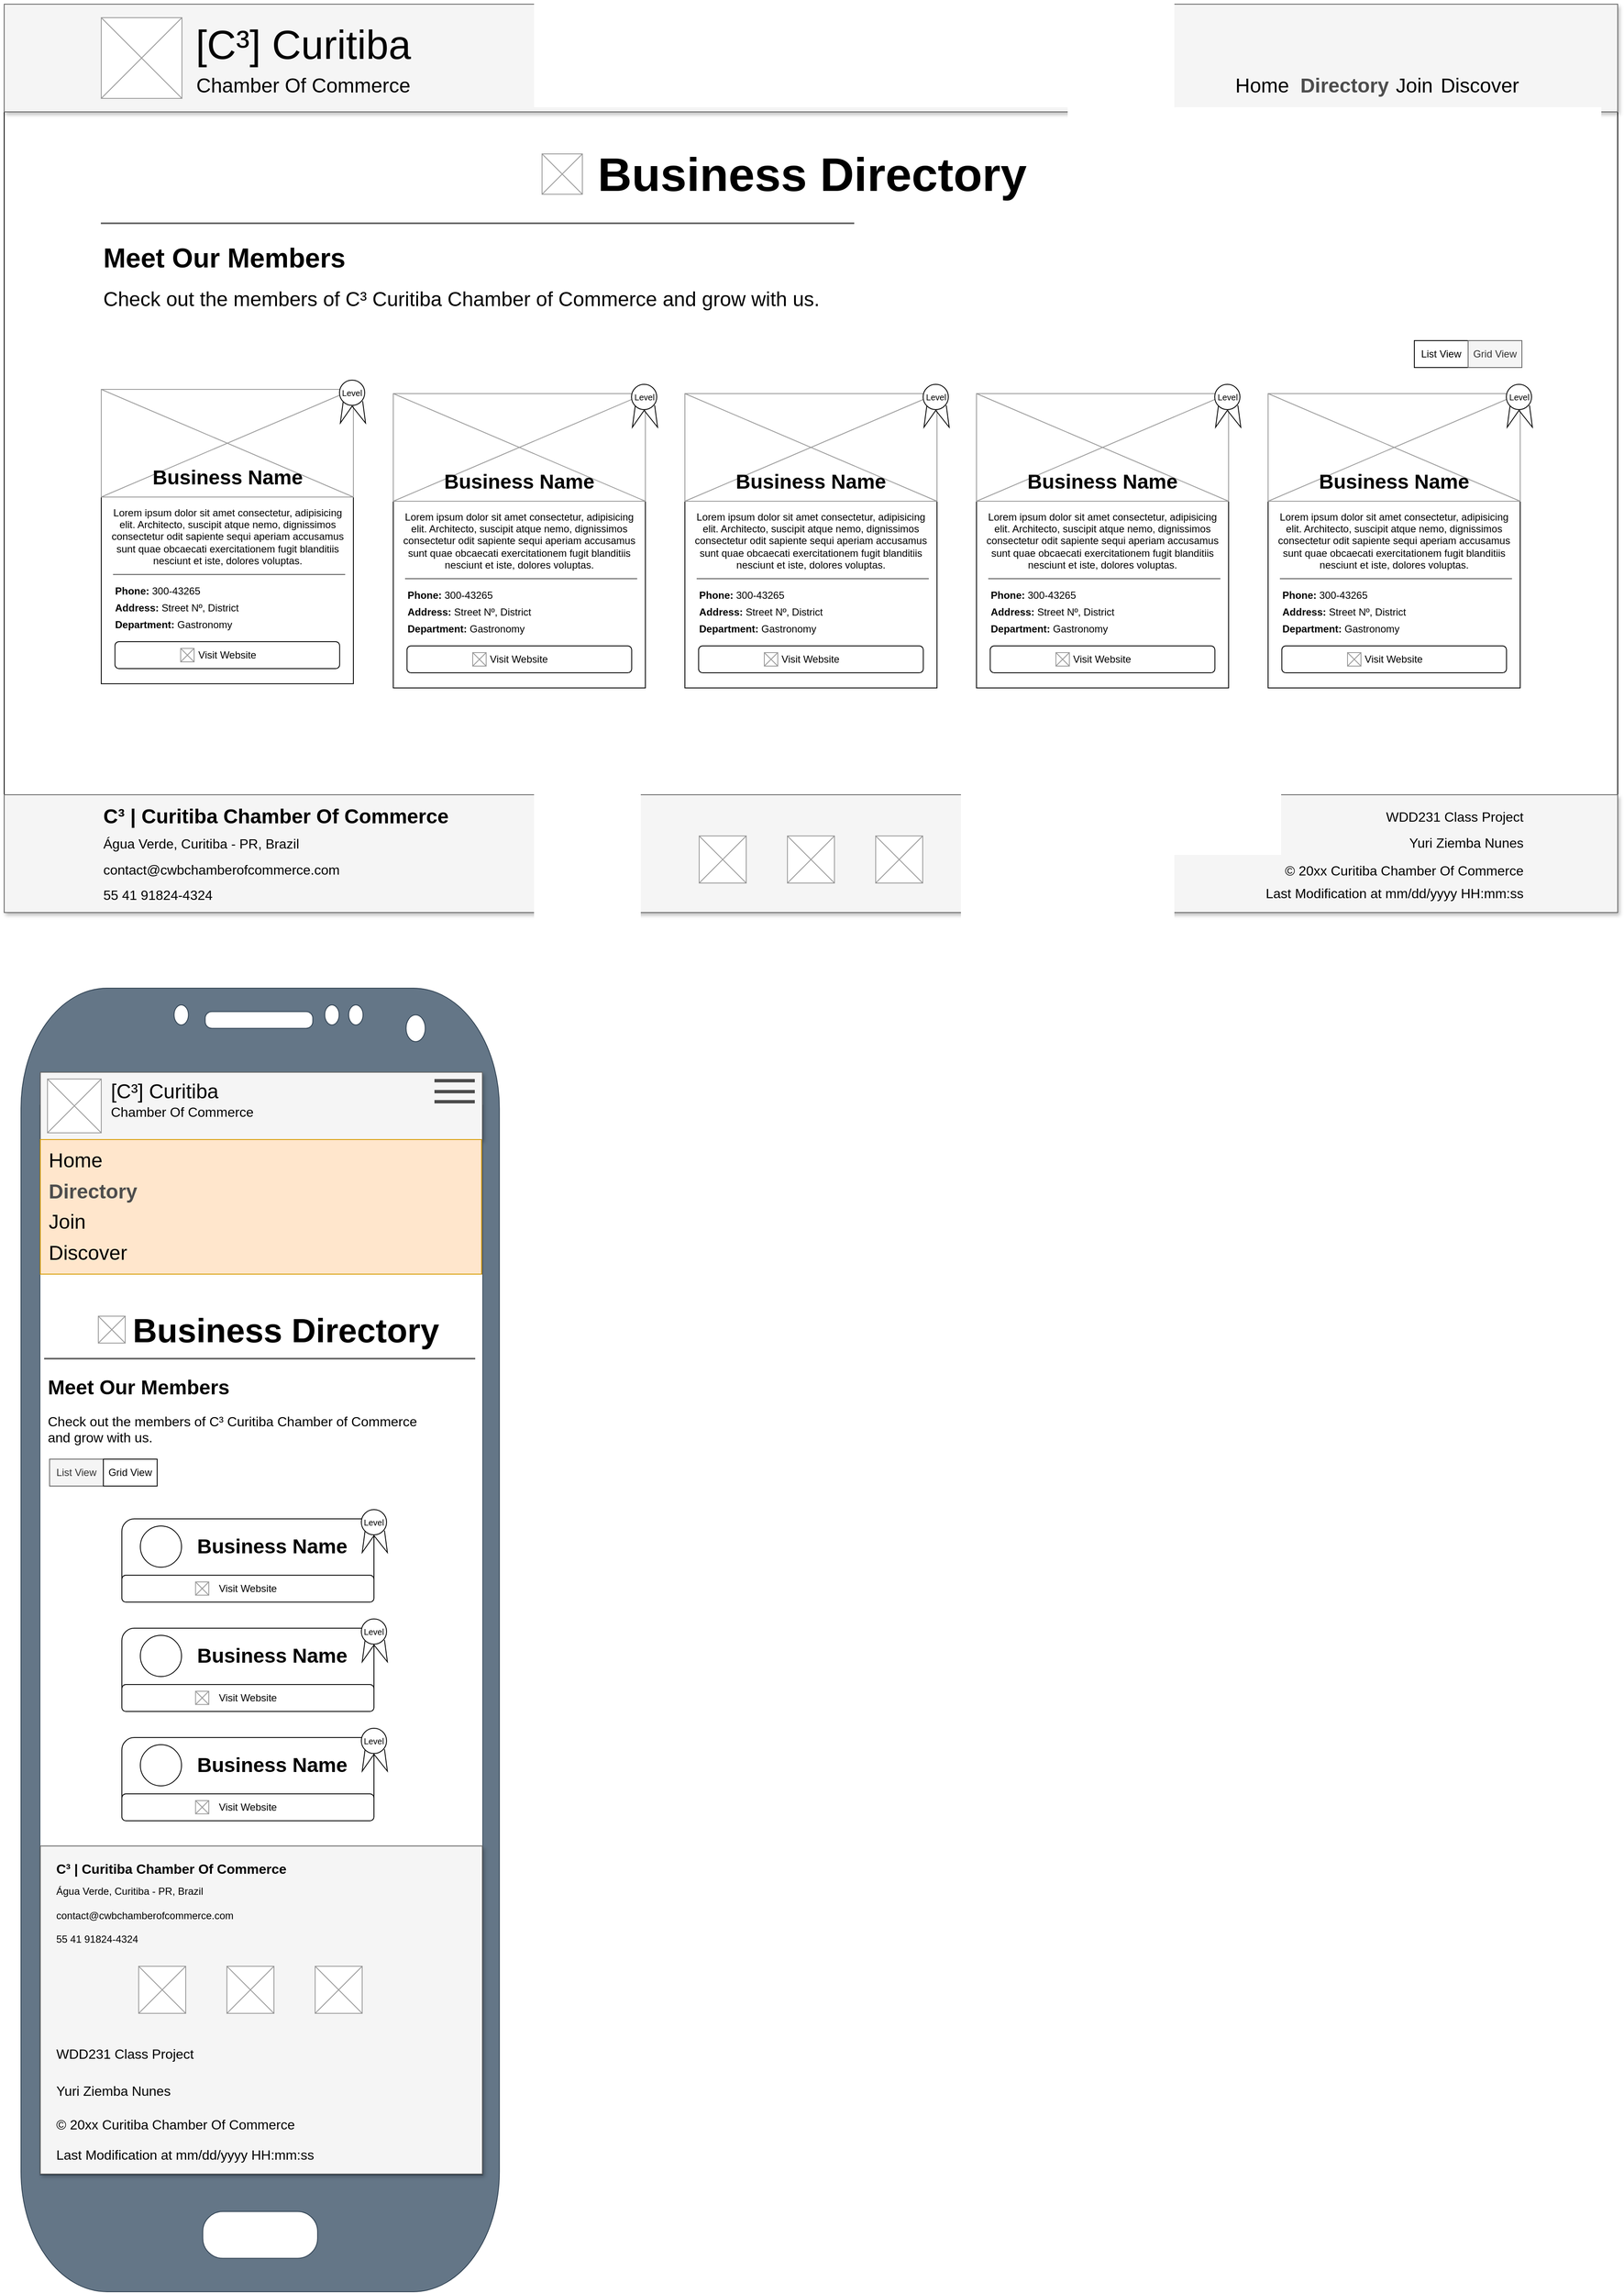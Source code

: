 <mxfile version="26.1.3">
  <diagram name="Página-1" id="FGdMUC5uEWH-ipTQfWdJ">
    <mxGraphModel dx="1434" dy="738" grid="1" gridSize="10" guides="1" tooltips="1" connect="1" arrows="1" fold="1" page="1" pageScale="1" pageWidth="827" pageHeight="1169" math="0" shadow="0">
      <root>
        <mxCell id="0" />
        <mxCell id="1" parent="0" />
        <mxCell id="I3O4Nhu3E_oi3L7Ds6Jt-1" value="" style="verticalLabelPosition=bottom;verticalAlign=top;html=1;shape=mxgraph.basic.rect;fillColor2=none;strokeWidth=1;size=20;indent=5;movable=1;resizable=1;rotatable=1;deletable=1;editable=1;locked=0;connectable=1;shadow=0;aspect=fixed;" vertex="1" parent="1">
          <mxGeometry x="10" y="20" width="1920" height="1080" as="geometry" />
        </mxCell>
        <mxCell id="I3O4Nhu3E_oi3L7Ds6Jt-3" value="" style="verticalLabelPosition=bottom;verticalAlign=top;html=1;shape=mxgraph.basic.rect;fillColor2=none;strokeWidth=1;size=20;indent=5;strokeColor=#666666;fillColor=#f5f5f5;fontColor=#333333;movable=1;resizable=1;rotatable=1;deletable=1;editable=1;locked=0;connectable=1;shadow=1;" vertex="1" parent="1">
          <mxGeometry x="10" y="20" width="1920" height="128" as="geometry" />
        </mxCell>
        <mxCell id="I3O4Nhu3E_oi3L7Ds6Jt-6" value="" style="verticalLabelPosition=bottom;verticalAlign=top;html=1;shadow=0;dashed=0;strokeWidth=1;shape=mxgraph.android.phone2;fillColor=#647687;strokeColor=#314354;fontColor=#ffffff;movable=1;resizable=1;rotatable=1;deletable=1;editable=1;locked=0;connectable=1;" vertex="1" parent="1">
          <mxGeometry x="30" y="1190" width="569.23" height="1550" as="geometry" />
        </mxCell>
        <mxCell id="I3O4Nhu3E_oi3L7Ds6Jt-7" value="" style="rounded=0;whiteSpace=wrap;html=1;fillColor=default;strokeColor=none;movable=1;resizable=1;rotatable=1;deletable=1;editable=1;locked=0;connectable=1;" vertex="1" parent="1">
          <mxGeometry x="53" y="1290" width="526" height="1310" as="geometry" />
        </mxCell>
        <mxCell id="I3O4Nhu3E_oi3L7Ds6Jt-8" value="" style="verticalLabelPosition=bottom;shadow=0;dashed=0;align=center;html=1;verticalAlign=top;strokeWidth=1;shape=mxgraph.mockup.graphics.simpleIcon;strokeColor=#999999;aspect=fixed;" vertex="1" parent="1">
          <mxGeometry x="125.5" y="36" width="96" height="96" as="geometry" />
        </mxCell>
        <mxCell id="I3O4Nhu3E_oi3L7Ds6Jt-17" value="" style="group" vertex="1" connectable="0" parent="1">
          <mxGeometry x="236" y="36" width="260" height="96" as="geometry" />
        </mxCell>
        <mxCell id="I3O4Nhu3E_oi3L7Ds6Jt-14" value="&lt;font style=&quot;font-size: 24px;&quot;&gt;Chamber Of Commerce&lt;/font&gt;" style="text;html=1;align=center;verticalAlign=middle;whiteSpace=wrap;rounded=0;" vertex="1" parent="I3O4Nhu3E_oi3L7Ds6Jt-17">
          <mxGeometry y="66" width="260" height="30" as="geometry" />
        </mxCell>
        <mxCell id="I3O4Nhu3E_oi3L7Ds6Jt-15" value="&lt;font style=&quot;font-size: 48px;&quot;&gt;[C³] Curitiba&lt;/font&gt;" style="text;html=1;align=center;verticalAlign=middle;whiteSpace=wrap;rounded=0;" vertex="1" parent="I3O4Nhu3E_oi3L7Ds6Jt-17">
          <mxGeometry width="260" height="64" as="geometry" />
        </mxCell>
        <mxCell id="I3O4Nhu3E_oi3L7Ds6Jt-26" value="" style="group" vertex="1" connectable="0" parent="1">
          <mxGeometry x="1472" y="102" width="344" height="30" as="geometry" />
        </mxCell>
        <mxCell id="I3O4Nhu3E_oi3L7Ds6Jt-18" value="&lt;font style=&quot;font-size: 24px;&quot;&gt;Home&lt;/font&gt;" style="text;html=1;align=center;verticalAlign=middle;whiteSpace=wrap;rounded=0;spacing=2;" vertex="1" parent="I3O4Nhu3E_oi3L7Ds6Jt-26">
          <mxGeometry width="70" height="30" as="geometry" />
        </mxCell>
        <mxCell id="I3O4Nhu3E_oi3L7Ds6Jt-19" value="&lt;font style=&quot;font-size: 24px;&quot;&gt;Directory&lt;/font&gt;" style="text;html=1;align=center;verticalAlign=middle;whiteSpace=wrap;rounded=0;fontStyle=1;fontColor=#4D4D4D;spacing=2;" vertex="1" parent="I3O4Nhu3E_oi3L7Ds6Jt-26">
          <mxGeometry x="78" width="110" height="30" as="geometry" />
        </mxCell>
        <mxCell id="I3O4Nhu3E_oi3L7Ds6Jt-20" value="&lt;font style=&quot;font-size: 24px;&quot;&gt;Join&lt;/font&gt;" style="text;html=1;align=center;verticalAlign=middle;whiteSpace=wrap;rounded=0;spacing=2;" vertex="1" parent="I3O4Nhu3E_oi3L7Ds6Jt-26">
          <mxGeometry x="196" width="40" height="30" as="geometry" />
        </mxCell>
        <mxCell id="I3O4Nhu3E_oi3L7Ds6Jt-21" value="&lt;font style=&quot;font-size: 24px;&quot;&gt;Discover&lt;/font&gt;" style="text;html=1;align=center;verticalAlign=middle;whiteSpace=wrap;rounded=0;spacing=2;" vertex="1" parent="I3O4Nhu3E_oi3L7Ds6Jt-26">
          <mxGeometry x="244" width="100" height="30" as="geometry" />
        </mxCell>
        <mxCell id="I3O4Nhu3E_oi3L7Ds6Jt-32" value="" style="rounded=0;whiteSpace=wrap;html=1;fillColor=#f5f5f5;strokeColor=#666666;fontColor=#333333;" vertex="1" parent="1">
          <mxGeometry x="125.5" y="280" width="1694.5" height="1" as="geometry" />
        </mxCell>
        <mxCell id="I3O4Nhu3E_oi3L7Ds6Jt-35" value="" style="group" vertex="1" connectable="0" parent="1">
          <mxGeometry x="650" y="196" width="579" height="52" as="geometry" />
        </mxCell>
        <mxCell id="I3O4Nhu3E_oi3L7Ds6Jt-29" value="&lt;font style=&quot;font-size: 56px;&quot;&gt;Business Directory&lt;/font&gt;" style="text;html=1;align=center;verticalAlign=middle;whiteSpace=wrap;rounded=0;fontStyle=1" vertex="1" parent="I3O4Nhu3E_oi3L7Ds6Jt-35">
          <mxGeometry x="64" width="515" height="52" as="geometry" />
        </mxCell>
        <mxCell id="I3O4Nhu3E_oi3L7Ds6Jt-33" value="" style="verticalLabelPosition=bottom;shadow=0;dashed=0;align=center;html=1;verticalAlign=top;strokeWidth=1;shape=mxgraph.mockup.graphics.simpleIcon;strokeColor=#999999;aspect=fixed;" vertex="1" parent="I3O4Nhu3E_oi3L7Ds6Jt-35">
          <mxGeometry y="2" width="48" height="48" as="geometry" />
        </mxCell>
        <mxCell id="I3O4Nhu3E_oi3L7Ds6Jt-37" value="&lt;h1 style=&quot;margin-top: 0px;&quot;&gt;&lt;font style=&quot;font-size: 32px;&quot;&gt;Meet Our Members&lt;/font&gt;&lt;/h1&gt;&lt;div&gt;&lt;font style=&quot;font-size: 24px;&quot;&gt;Check out the members of C³ Curitiba Chamber of Commerce and grow with us.&lt;/font&gt;&lt;/div&gt;" style="text;html=1;whiteSpace=wrap;overflow=hidden;rounded=0;" vertex="1" parent="1">
          <mxGeometry x="125.5" y="296" width="1694.5" height="94" as="geometry" />
        </mxCell>
        <mxCell id="I3O4Nhu3E_oi3L7Ds6Jt-39" value="" style="verticalLabelPosition=bottom;verticalAlign=top;html=1;shape=mxgraph.basic.rect;fillColor2=none;strokeWidth=1;size=20;indent=5;strokeColor=#666666;fillColor=#f5f5f5;fontColor=#333333;movable=1;resizable=1;rotatable=1;deletable=1;editable=1;locked=0;connectable=1;shadow=1;" vertex="1" parent="1">
          <mxGeometry x="10" y="960" width="1920" height="140" as="geometry" />
        </mxCell>
        <mxCell id="I3O4Nhu3E_oi3L7Ds6Jt-62" value="" style="group" vertex="1" connectable="0" parent="1">
          <mxGeometry x="125.5" y="467" width="405" height="361" as="geometry" />
        </mxCell>
        <mxCell id="I3O4Nhu3E_oi3L7Ds6Jt-42" value="" style="rounded=0;whiteSpace=wrap;html=1;" vertex="1" parent="I3O4Nhu3E_oi3L7Ds6Jt-62">
          <mxGeometry y="11" width="300" height="350" as="geometry" />
        </mxCell>
        <mxCell id="I3O4Nhu3E_oi3L7Ds6Jt-58" value="" style="group" vertex="1" connectable="0" parent="I3O4Nhu3E_oi3L7Ds6Jt-62">
          <mxGeometry x="16.32" y="311" width="267.37" height="32" as="geometry" />
        </mxCell>
        <mxCell id="I3O4Nhu3E_oi3L7Ds6Jt-52" value="Visit Website" style="rounded=1;whiteSpace=wrap;html=1;" vertex="1" parent="I3O4Nhu3E_oi3L7Ds6Jt-58">
          <mxGeometry width="267.37" height="32" as="geometry" />
        </mxCell>
        <mxCell id="I3O4Nhu3E_oi3L7Ds6Jt-57" value="" style="verticalLabelPosition=bottom;shadow=0;dashed=0;align=center;html=1;verticalAlign=top;strokeWidth=1;shape=mxgraph.mockup.graphics.simpleIcon;strokeColor=#999999;aspect=fixed;" vertex="1" parent="I3O4Nhu3E_oi3L7Ds6Jt-58">
          <mxGeometry x="78.18" y="8" width="16" height="16" as="geometry" />
        </mxCell>
        <mxCell id="I3O4Nhu3E_oi3L7Ds6Jt-59" value="" style="group" vertex="1" connectable="0" parent="I3O4Nhu3E_oi3L7Ds6Jt-62">
          <mxGeometry x="14.5" y="241" width="150" height="60" as="geometry" />
        </mxCell>
        <mxCell id="I3O4Nhu3E_oi3L7Ds6Jt-50" value="&lt;font&gt;&lt;b&gt;Phone: &lt;/b&gt;300-43265&lt;/font&gt;" style="text;html=1;align=left;verticalAlign=middle;whiteSpace=wrap;rounded=0;" vertex="1" parent="I3O4Nhu3E_oi3L7Ds6Jt-59">
          <mxGeometry width="110" height="20" as="geometry" />
        </mxCell>
        <mxCell id="I3O4Nhu3E_oi3L7Ds6Jt-51" value="&lt;b&gt;Address: &lt;/b&gt;Street Nº, District" style="text;html=1;align=left;verticalAlign=middle;whiteSpace=wrap;rounded=0;" vertex="1" parent="I3O4Nhu3E_oi3L7Ds6Jt-59">
          <mxGeometry y="20" width="150" height="20" as="geometry" />
        </mxCell>
        <mxCell id="I3O4Nhu3E_oi3L7Ds6Jt-53" value="&lt;b&gt;Department: &lt;/b&gt;Gastronomy" style="text;html=1;align=left;verticalAlign=middle;whiteSpace=wrap;rounded=0;" vertex="1" parent="I3O4Nhu3E_oi3L7Ds6Jt-59">
          <mxGeometry y="40" width="150" height="20" as="geometry" />
        </mxCell>
        <mxCell id="I3O4Nhu3E_oi3L7Ds6Jt-60" value="" style="group" vertex="1" connectable="0" parent="I3O4Nhu3E_oi3L7Ds6Jt-62">
          <mxGeometry x="10.25" y="151" width="279.5" height="80.18" as="geometry" />
        </mxCell>
        <mxCell id="I3O4Nhu3E_oi3L7Ds6Jt-45" value="&lt;div&gt;Lorem ipsum dolor sit amet consectetur, adipisicing elit. Architecto, suscipit atque nemo, dignissimos consectetur odit sapiente sequi aperiam accusamus sunt quae obcaecati exercitationem fugit blanditiis nesciunt et iste, dolores voluptas.&lt;/div&gt;" style="text;html=1;align=center;verticalAlign=middle;whiteSpace=wrap;rounded=0;" vertex="1" parent="I3O4Nhu3E_oi3L7Ds6Jt-60">
          <mxGeometry width="279.5" height="70" as="geometry" />
        </mxCell>
        <mxCell id="I3O4Nhu3E_oi3L7Ds6Jt-49" value="" style="rounded=0;whiteSpace=wrap;html=1;fillColor=#f5f5f5;strokeColor=#666666;fontColor=#333333;" vertex="1" parent="I3O4Nhu3E_oi3L7Ds6Jt-60">
          <mxGeometry x="4.25" y="80" width="275.25" height="0.18" as="geometry" />
        </mxCell>
        <mxCell id="I3O4Nhu3E_oi3L7Ds6Jt-61" value="" style="group" vertex="1" connectable="0" parent="I3O4Nhu3E_oi3L7Ds6Jt-62">
          <mxGeometry width="405" height="177" as="geometry" />
        </mxCell>
        <mxCell id="I3O4Nhu3E_oi3L7Ds6Jt-43" value="" style="verticalLabelPosition=bottom;shadow=0;dashed=0;align=center;html=1;verticalAlign=top;strokeWidth=1;shape=mxgraph.mockup.graphics.simpleIcon;strokeColor=#999999;" vertex="1" parent="I3O4Nhu3E_oi3L7Ds6Jt-61">
          <mxGeometry y="11" width="300" height="128" as="geometry" />
        </mxCell>
        <mxCell id="I3O4Nhu3E_oi3L7Ds6Jt-44" value="&lt;b&gt;&lt;font style=&quot;font-size: 24px;&quot;&gt;Business Name&lt;/font&gt;&lt;/b&gt;" style="text;html=1;align=center;verticalAlign=middle;whiteSpace=wrap;rounded=0;" vertex="1" parent="I3O4Nhu3E_oi3L7Ds6Jt-61">
          <mxGeometry x="40" y="101" width="220" height="30" as="geometry" />
        </mxCell>
        <mxCell id="I3O4Nhu3E_oi3L7Ds6Jt-46" value="&lt;font style=&quot;font-size: 10px;&quot;&gt;Level&lt;/font&gt;" style="ellipse;whiteSpace=wrap;html=1;aspect=fixed;" vertex="1" parent="I3O4Nhu3E_oi3L7Ds6Jt-61">
          <mxGeometry x="283.5" width="30" height="30" as="geometry" />
        </mxCell>
        <mxCell id="I3O4Nhu3E_oi3L7Ds6Jt-47" value="" style="endArrow=none;html=1;rounded=0;entryX=0;entryY=1;entryDx=0;entryDy=0;exitX=0.917;exitY=0.832;exitDx=0;exitDy=0;exitPerimeter=0;" edge="1" parent="I3O4Nhu3E_oi3L7Ds6Jt-61" source="I3O4Nhu3E_oi3L7Ds6Jt-46" target="I3O4Nhu3E_oi3L7Ds6Jt-46">
          <mxGeometry width="50" height="50" relative="1" as="geometry">
            <mxPoint x="344.5" y="161" as="sourcePoint" />
            <mxPoint x="404.5" y="131" as="targetPoint" />
            <Array as="points">
              <mxPoint x="314.5" y="51" />
              <mxPoint x="298.5" y="31" />
              <mxPoint x="284.5" y="51" />
            </Array>
          </mxGeometry>
        </mxCell>
        <mxCell id="I3O4Nhu3E_oi3L7Ds6Jt-63" value="" style="group" vertex="1" connectable="0" parent="1">
          <mxGeometry x="473" y="472" width="313.5" height="361" as="geometry" />
        </mxCell>
        <mxCell id="I3O4Nhu3E_oi3L7Ds6Jt-64" value="" style="rounded=0;whiteSpace=wrap;html=1;" vertex="1" parent="I3O4Nhu3E_oi3L7Ds6Jt-63">
          <mxGeometry y="11" width="300" height="350" as="geometry" />
        </mxCell>
        <mxCell id="I3O4Nhu3E_oi3L7Ds6Jt-65" value="" style="group" vertex="1" connectable="0" parent="I3O4Nhu3E_oi3L7Ds6Jt-63">
          <mxGeometry x="16.32" y="311" width="267.37" height="32" as="geometry" />
        </mxCell>
        <mxCell id="I3O4Nhu3E_oi3L7Ds6Jt-66" value="Visit Website" style="rounded=1;whiteSpace=wrap;html=1;" vertex="1" parent="I3O4Nhu3E_oi3L7Ds6Jt-65">
          <mxGeometry width="267.37" height="32" as="geometry" />
        </mxCell>
        <mxCell id="I3O4Nhu3E_oi3L7Ds6Jt-67" value="" style="verticalLabelPosition=bottom;shadow=0;dashed=0;align=center;html=1;verticalAlign=top;strokeWidth=1;shape=mxgraph.mockup.graphics.simpleIcon;strokeColor=#999999;aspect=fixed;" vertex="1" parent="I3O4Nhu3E_oi3L7Ds6Jt-65">
          <mxGeometry x="78.18" y="8" width="16" height="16" as="geometry" />
        </mxCell>
        <mxCell id="I3O4Nhu3E_oi3L7Ds6Jt-68" value="" style="group" vertex="1" connectable="0" parent="I3O4Nhu3E_oi3L7Ds6Jt-63">
          <mxGeometry x="14.5" y="241" width="150" height="60" as="geometry" />
        </mxCell>
        <mxCell id="I3O4Nhu3E_oi3L7Ds6Jt-69" value="&lt;font&gt;&lt;b&gt;Phone: &lt;/b&gt;300-43265&lt;/font&gt;" style="text;html=1;align=left;verticalAlign=middle;whiteSpace=wrap;rounded=0;" vertex="1" parent="I3O4Nhu3E_oi3L7Ds6Jt-68">
          <mxGeometry width="110" height="20" as="geometry" />
        </mxCell>
        <mxCell id="I3O4Nhu3E_oi3L7Ds6Jt-70" value="&lt;b&gt;Address: &lt;/b&gt;Street Nº, District" style="text;html=1;align=left;verticalAlign=middle;whiteSpace=wrap;rounded=0;" vertex="1" parent="I3O4Nhu3E_oi3L7Ds6Jt-68">
          <mxGeometry y="20" width="150" height="20" as="geometry" />
        </mxCell>
        <mxCell id="I3O4Nhu3E_oi3L7Ds6Jt-71" value="&lt;b&gt;Department: &lt;/b&gt;Gastronomy" style="text;html=1;align=left;verticalAlign=middle;whiteSpace=wrap;rounded=0;" vertex="1" parent="I3O4Nhu3E_oi3L7Ds6Jt-68">
          <mxGeometry y="40" width="150" height="20" as="geometry" />
        </mxCell>
        <mxCell id="I3O4Nhu3E_oi3L7Ds6Jt-72" value="" style="group" vertex="1" connectable="0" parent="I3O4Nhu3E_oi3L7Ds6Jt-63">
          <mxGeometry x="10.25" y="151" width="279.5" height="80.18" as="geometry" />
        </mxCell>
        <mxCell id="I3O4Nhu3E_oi3L7Ds6Jt-73" value="&lt;div&gt;Lorem ipsum dolor sit amet consectetur, adipisicing elit. Architecto, suscipit atque nemo, dignissimos consectetur odit sapiente sequi aperiam accusamus sunt quae obcaecati exercitationem fugit blanditiis nesciunt et iste, dolores voluptas.&lt;/div&gt;" style="text;html=1;align=center;verticalAlign=middle;whiteSpace=wrap;rounded=0;" vertex="1" parent="I3O4Nhu3E_oi3L7Ds6Jt-72">
          <mxGeometry width="279.5" height="70" as="geometry" />
        </mxCell>
        <mxCell id="I3O4Nhu3E_oi3L7Ds6Jt-74" value="" style="rounded=0;whiteSpace=wrap;html=1;fillColor=#f5f5f5;strokeColor=#666666;fontColor=#333333;" vertex="1" parent="I3O4Nhu3E_oi3L7Ds6Jt-72">
          <mxGeometry x="4.25" y="80" width="275.25" height="0.18" as="geometry" />
        </mxCell>
        <mxCell id="I3O4Nhu3E_oi3L7Ds6Jt-75" value="" style="group" vertex="1" connectable="0" parent="I3O4Nhu3E_oi3L7Ds6Jt-63">
          <mxGeometry width="313.5" height="139" as="geometry" />
        </mxCell>
        <mxCell id="I3O4Nhu3E_oi3L7Ds6Jt-76" value="" style="verticalLabelPosition=bottom;shadow=0;dashed=0;align=center;html=1;verticalAlign=top;strokeWidth=1;shape=mxgraph.mockup.graphics.simpleIcon;strokeColor=#999999;" vertex="1" parent="I3O4Nhu3E_oi3L7Ds6Jt-75">
          <mxGeometry y="11" width="300" height="128" as="geometry" />
        </mxCell>
        <mxCell id="I3O4Nhu3E_oi3L7Ds6Jt-77" value="&lt;b&gt;&lt;font style=&quot;font-size: 24px;&quot;&gt;Business Name&lt;/font&gt;&lt;/b&gt;" style="text;html=1;align=center;verticalAlign=middle;whiteSpace=wrap;rounded=0;" vertex="1" parent="I3O4Nhu3E_oi3L7Ds6Jt-75">
          <mxGeometry x="40" y="101" width="220" height="30" as="geometry" />
        </mxCell>
        <mxCell id="I3O4Nhu3E_oi3L7Ds6Jt-78" value="&lt;font style=&quot;font-size: 10px;&quot;&gt;Level&lt;/font&gt;" style="ellipse;whiteSpace=wrap;html=1;aspect=fixed;" vertex="1" parent="I3O4Nhu3E_oi3L7Ds6Jt-75">
          <mxGeometry x="283.5" width="30" height="30" as="geometry" />
        </mxCell>
        <mxCell id="I3O4Nhu3E_oi3L7Ds6Jt-79" value="" style="endArrow=none;html=1;rounded=0;entryX=0;entryY=1;entryDx=0;entryDy=0;exitX=0.917;exitY=0.832;exitDx=0;exitDy=0;exitPerimeter=0;" edge="1" parent="I3O4Nhu3E_oi3L7Ds6Jt-75" source="I3O4Nhu3E_oi3L7Ds6Jt-78" target="I3O4Nhu3E_oi3L7Ds6Jt-78">
          <mxGeometry width="50" height="50" relative="1" as="geometry">
            <mxPoint x="344.5" y="161" as="sourcePoint" />
            <mxPoint x="404.5" y="131" as="targetPoint" />
            <Array as="points">
              <mxPoint x="314.5" y="51" />
              <mxPoint x="298.5" y="31" />
              <mxPoint x="284.5" y="51" />
            </Array>
          </mxGeometry>
        </mxCell>
        <mxCell id="I3O4Nhu3E_oi3L7Ds6Jt-80" value="" style="group" vertex="1" connectable="0" parent="1">
          <mxGeometry x="820" y="472" width="313.5" height="361" as="geometry" />
        </mxCell>
        <mxCell id="I3O4Nhu3E_oi3L7Ds6Jt-81" value="" style="rounded=0;whiteSpace=wrap;html=1;" vertex="1" parent="I3O4Nhu3E_oi3L7Ds6Jt-80">
          <mxGeometry y="11" width="300" height="350" as="geometry" />
        </mxCell>
        <mxCell id="I3O4Nhu3E_oi3L7Ds6Jt-82" value="" style="group" vertex="1" connectable="0" parent="I3O4Nhu3E_oi3L7Ds6Jt-80">
          <mxGeometry x="16.32" y="311" width="267.37" height="32" as="geometry" />
        </mxCell>
        <mxCell id="I3O4Nhu3E_oi3L7Ds6Jt-83" value="Visit Website" style="rounded=1;whiteSpace=wrap;html=1;" vertex="1" parent="I3O4Nhu3E_oi3L7Ds6Jt-82">
          <mxGeometry width="267.37" height="32" as="geometry" />
        </mxCell>
        <mxCell id="I3O4Nhu3E_oi3L7Ds6Jt-84" value="" style="verticalLabelPosition=bottom;shadow=0;dashed=0;align=center;html=1;verticalAlign=top;strokeWidth=1;shape=mxgraph.mockup.graphics.simpleIcon;strokeColor=#999999;aspect=fixed;" vertex="1" parent="I3O4Nhu3E_oi3L7Ds6Jt-82">
          <mxGeometry x="78.18" y="8" width="16" height="16" as="geometry" />
        </mxCell>
        <mxCell id="I3O4Nhu3E_oi3L7Ds6Jt-85" value="" style="group" vertex="1" connectable="0" parent="I3O4Nhu3E_oi3L7Ds6Jt-80">
          <mxGeometry x="14.5" y="241" width="150" height="60" as="geometry" />
        </mxCell>
        <mxCell id="I3O4Nhu3E_oi3L7Ds6Jt-86" value="&lt;font&gt;&lt;b&gt;Phone: &lt;/b&gt;300-43265&lt;/font&gt;" style="text;html=1;align=left;verticalAlign=middle;whiteSpace=wrap;rounded=0;" vertex="1" parent="I3O4Nhu3E_oi3L7Ds6Jt-85">
          <mxGeometry width="110" height="20" as="geometry" />
        </mxCell>
        <mxCell id="I3O4Nhu3E_oi3L7Ds6Jt-87" value="&lt;b&gt;Address: &lt;/b&gt;Street Nº, District" style="text;html=1;align=left;verticalAlign=middle;whiteSpace=wrap;rounded=0;" vertex="1" parent="I3O4Nhu3E_oi3L7Ds6Jt-85">
          <mxGeometry y="20" width="150" height="20" as="geometry" />
        </mxCell>
        <mxCell id="I3O4Nhu3E_oi3L7Ds6Jt-88" value="&lt;b&gt;Department: &lt;/b&gt;Gastronomy" style="text;html=1;align=left;verticalAlign=middle;whiteSpace=wrap;rounded=0;" vertex="1" parent="I3O4Nhu3E_oi3L7Ds6Jt-85">
          <mxGeometry y="40" width="150" height="20" as="geometry" />
        </mxCell>
        <mxCell id="I3O4Nhu3E_oi3L7Ds6Jt-89" value="" style="group" vertex="1" connectable="0" parent="I3O4Nhu3E_oi3L7Ds6Jt-80">
          <mxGeometry x="10.25" y="151" width="279.5" height="80.18" as="geometry" />
        </mxCell>
        <mxCell id="I3O4Nhu3E_oi3L7Ds6Jt-90" value="&lt;div&gt;Lorem ipsum dolor sit amet consectetur, adipisicing elit. Architecto, suscipit atque nemo, dignissimos consectetur odit sapiente sequi aperiam accusamus sunt quae obcaecati exercitationem fugit blanditiis nesciunt et iste, dolores voluptas.&lt;/div&gt;" style="text;html=1;align=center;verticalAlign=middle;whiteSpace=wrap;rounded=0;" vertex="1" parent="I3O4Nhu3E_oi3L7Ds6Jt-89">
          <mxGeometry width="279.5" height="70" as="geometry" />
        </mxCell>
        <mxCell id="I3O4Nhu3E_oi3L7Ds6Jt-91" value="" style="rounded=0;whiteSpace=wrap;html=1;fillColor=#f5f5f5;strokeColor=#666666;fontColor=#333333;" vertex="1" parent="I3O4Nhu3E_oi3L7Ds6Jt-89">
          <mxGeometry x="4.25" y="80" width="275.25" height="0.18" as="geometry" />
        </mxCell>
        <mxCell id="I3O4Nhu3E_oi3L7Ds6Jt-92" value="" style="group" vertex="1" connectable="0" parent="I3O4Nhu3E_oi3L7Ds6Jt-80">
          <mxGeometry width="313.5" height="139" as="geometry" />
        </mxCell>
        <mxCell id="I3O4Nhu3E_oi3L7Ds6Jt-93" value="" style="verticalLabelPosition=bottom;shadow=0;dashed=0;align=center;html=1;verticalAlign=top;strokeWidth=1;shape=mxgraph.mockup.graphics.simpleIcon;strokeColor=#999999;" vertex="1" parent="I3O4Nhu3E_oi3L7Ds6Jt-92">
          <mxGeometry y="11" width="300" height="128" as="geometry" />
        </mxCell>
        <mxCell id="I3O4Nhu3E_oi3L7Ds6Jt-94" value="&lt;b&gt;&lt;font style=&quot;font-size: 24px;&quot;&gt;Business Name&lt;/font&gt;&lt;/b&gt;" style="text;html=1;align=center;verticalAlign=middle;whiteSpace=wrap;rounded=0;" vertex="1" parent="I3O4Nhu3E_oi3L7Ds6Jt-92">
          <mxGeometry x="40" y="101" width="220" height="30" as="geometry" />
        </mxCell>
        <mxCell id="I3O4Nhu3E_oi3L7Ds6Jt-95" value="&lt;font style=&quot;font-size: 10px;&quot;&gt;Level&lt;/font&gt;" style="ellipse;whiteSpace=wrap;html=1;aspect=fixed;" vertex="1" parent="I3O4Nhu3E_oi3L7Ds6Jt-92">
          <mxGeometry x="283.5" width="30" height="30" as="geometry" />
        </mxCell>
        <mxCell id="I3O4Nhu3E_oi3L7Ds6Jt-96" value="" style="endArrow=none;html=1;rounded=0;entryX=0;entryY=1;entryDx=0;entryDy=0;exitX=0.917;exitY=0.832;exitDx=0;exitDy=0;exitPerimeter=0;" edge="1" parent="I3O4Nhu3E_oi3L7Ds6Jt-92" source="I3O4Nhu3E_oi3L7Ds6Jt-95" target="I3O4Nhu3E_oi3L7Ds6Jt-95">
          <mxGeometry width="50" height="50" relative="1" as="geometry">
            <mxPoint x="344.5" y="161" as="sourcePoint" />
            <mxPoint x="404.5" y="131" as="targetPoint" />
            <Array as="points">
              <mxPoint x="314.5" y="51" />
              <mxPoint x="298.5" y="31" />
              <mxPoint x="284.5" y="51" />
            </Array>
          </mxGeometry>
        </mxCell>
        <mxCell id="I3O4Nhu3E_oi3L7Ds6Jt-97" value="" style="group" vertex="1" connectable="0" parent="1">
          <mxGeometry x="1167" y="472" width="313.5" height="361" as="geometry" />
        </mxCell>
        <mxCell id="I3O4Nhu3E_oi3L7Ds6Jt-98" value="" style="rounded=0;whiteSpace=wrap;html=1;" vertex="1" parent="I3O4Nhu3E_oi3L7Ds6Jt-97">
          <mxGeometry y="11" width="300" height="350" as="geometry" />
        </mxCell>
        <mxCell id="I3O4Nhu3E_oi3L7Ds6Jt-99" value="" style="group" vertex="1" connectable="0" parent="I3O4Nhu3E_oi3L7Ds6Jt-97">
          <mxGeometry x="16.32" y="311" width="267.37" height="32" as="geometry" />
        </mxCell>
        <mxCell id="I3O4Nhu3E_oi3L7Ds6Jt-100" value="Visit Website" style="rounded=1;whiteSpace=wrap;html=1;" vertex="1" parent="I3O4Nhu3E_oi3L7Ds6Jt-99">
          <mxGeometry width="267.37" height="32" as="geometry" />
        </mxCell>
        <mxCell id="I3O4Nhu3E_oi3L7Ds6Jt-101" value="" style="verticalLabelPosition=bottom;shadow=0;dashed=0;align=center;html=1;verticalAlign=top;strokeWidth=1;shape=mxgraph.mockup.graphics.simpleIcon;strokeColor=#999999;aspect=fixed;" vertex="1" parent="I3O4Nhu3E_oi3L7Ds6Jt-99">
          <mxGeometry x="78.18" y="8" width="16" height="16" as="geometry" />
        </mxCell>
        <mxCell id="I3O4Nhu3E_oi3L7Ds6Jt-102" value="" style="group" vertex="1" connectable="0" parent="I3O4Nhu3E_oi3L7Ds6Jt-97">
          <mxGeometry x="14.5" y="241" width="150" height="60" as="geometry" />
        </mxCell>
        <mxCell id="I3O4Nhu3E_oi3L7Ds6Jt-103" value="&lt;font&gt;&lt;b&gt;Phone: &lt;/b&gt;300-43265&lt;/font&gt;" style="text;html=1;align=left;verticalAlign=middle;whiteSpace=wrap;rounded=0;" vertex="1" parent="I3O4Nhu3E_oi3L7Ds6Jt-102">
          <mxGeometry width="110" height="20" as="geometry" />
        </mxCell>
        <mxCell id="I3O4Nhu3E_oi3L7Ds6Jt-104" value="&lt;b&gt;Address: &lt;/b&gt;Street Nº, District" style="text;html=1;align=left;verticalAlign=middle;whiteSpace=wrap;rounded=0;" vertex="1" parent="I3O4Nhu3E_oi3L7Ds6Jt-102">
          <mxGeometry y="20" width="150" height="20" as="geometry" />
        </mxCell>
        <mxCell id="I3O4Nhu3E_oi3L7Ds6Jt-105" value="&lt;b&gt;Department: &lt;/b&gt;Gastronomy" style="text;html=1;align=left;verticalAlign=middle;whiteSpace=wrap;rounded=0;" vertex="1" parent="I3O4Nhu3E_oi3L7Ds6Jt-102">
          <mxGeometry y="40" width="150" height="20" as="geometry" />
        </mxCell>
        <mxCell id="I3O4Nhu3E_oi3L7Ds6Jt-106" value="" style="group" vertex="1" connectable="0" parent="I3O4Nhu3E_oi3L7Ds6Jt-97">
          <mxGeometry x="10.25" y="151" width="279.5" height="80.18" as="geometry" />
        </mxCell>
        <mxCell id="I3O4Nhu3E_oi3L7Ds6Jt-107" value="&lt;div&gt;Lorem ipsum dolor sit amet consectetur, adipisicing elit. Architecto, suscipit atque nemo, dignissimos consectetur odit sapiente sequi aperiam accusamus sunt quae obcaecati exercitationem fugit blanditiis nesciunt et iste, dolores voluptas.&lt;/div&gt;" style="text;html=1;align=center;verticalAlign=middle;whiteSpace=wrap;rounded=0;" vertex="1" parent="I3O4Nhu3E_oi3L7Ds6Jt-106">
          <mxGeometry width="279.5" height="70" as="geometry" />
        </mxCell>
        <mxCell id="I3O4Nhu3E_oi3L7Ds6Jt-108" value="" style="rounded=0;whiteSpace=wrap;html=1;fillColor=#f5f5f5;strokeColor=#666666;fontColor=#333333;" vertex="1" parent="I3O4Nhu3E_oi3L7Ds6Jt-106">
          <mxGeometry x="4.25" y="80" width="275.25" height="0.18" as="geometry" />
        </mxCell>
        <mxCell id="I3O4Nhu3E_oi3L7Ds6Jt-109" value="" style="group" vertex="1" connectable="0" parent="I3O4Nhu3E_oi3L7Ds6Jt-97">
          <mxGeometry width="313.5" height="139" as="geometry" />
        </mxCell>
        <mxCell id="I3O4Nhu3E_oi3L7Ds6Jt-110" value="" style="verticalLabelPosition=bottom;shadow=0;dashed=0;align=center;html=1;verticalAlign=top;strokeWidth=1;shape=mxgraph.mockup.graphics.simpleIcon;strokeColor=#999999;" vertex="1" parent="I3O4Nhu3E_oi3L7Ds6Jt-109">
          <mxGeometry y="11" width="300" height="128" as="geometry" />
        </mxCell>
        <mxCell id="I3O4Nhu3E_oi3L7Ds6Jt-111" value="&lt;b&gt;&lt;font style=&quot;font-size: 24px;&quot;&gt;Business Name&lt;/font&gt;&lt;/b&gt;" style="text;html=1;align=center;verticalAlign=middle;whiteSpace=wrap;rounded=0;" vertex="1" parent="I3O4Nhu3E_oi3L7Ds6Jt-109">
          <mxGeometry x="40" y="101" width="220" height="30" as="geometry" />
        </mxCell>
        <mxCell id="I3O4Nhu3E_oi3L7Ds6Jt-112" value="&lt;font style=&quot;font-size: 10px;&quot;&gt;Level&lt;/font&gt;" style="ellipse;whiteSpace=wrap;html=1;aspect=fixed;" vertex="1" parent="I3O4Nhu3E_oi3L7Ds6Jt-109">
          <mxGeometry x="283.5" width="30" height="30" as="geometry" />
        </mxCell>
        <mxCell id="I3O4Nhu3E_oi3L7Ds6Jt-113" value="" style="endArrow=none;html=1;rounded=0;entryX=0;entryY=1;entryDx=0;entryDy=0;exitX=0.917;exitY=0.832;exitDx=0;exitDy=0;exitPerimeter=0;" edge="1" parent="I3O4Nhu3E_oi3L7Ds6Jt-109" source="I3O4Nhu3E_oi3L7Ds6Jt-112" target="I3O4Nhu3E_oi3L7Ds6Jt-112">
          <mxGeometry width="50" height="50" relative="1" as="geometry">
            <mxPoint x="344.5" y="161" as="sourcePoint" />
            <mxPoint x="404.5" y="131" as="targetPoint" />
            <Array as="points">
              <mxPoint x="314.5" y="51" />
              <mxPoint x="298.5" y="31" />
              <mxPoint x="284.5" y="51" />
            </Array>
          </mxGeometry>
        </mxCell>
        <mxCell id="I3O4Nhu3E_oi3L7Ds6Jt-114" value="" style="group" vertex="1" connectable="0" parent="1">
          <mxGeometry x="1514" y="472" width="313.5" height="361" as="geometry" />
        </mxCell>
        <mxCell id="I3O4Nhu3E_oi3L7Ds6Jt-115" value="" style="rounded=0;whiteSpace=wrap;html=1;" vertex="1" parent="I3O4Nhu3E_oi3L7Ds6Jt-114">
          <mxGeometry y="11" width="300" height="350" as="geometry" />
        </mxCell>
        <mxCell id="I3O4Nhu3E_oi3L7Ds6Jt-116" value="" style="group" vertex="1" connectable="0" parent="I3O4Nhu3E_oi3L7Ds6Jt-114">
          <mxGeometry x="16.32" y="311" width="267.37" height="32" as="geometry" />
        </mxCell>
        <mxCell id="I3O4Nhu3E_oi3L7Ds6Jt-117" value="Visit Website" style="rounded=1;whiteSpace=wrap;html=1;" vertex="1" parent="I3O4Nhu3E_oi3L7Ds6Jt-116">
          <mxGeometry width="267.37" height="32" as="geometry" />
        </mxCell>
        <mxCell id="I3O4Nhu3E_oi3L7Ds6Jt-118" value="" style="verticalLabelPosition=bottom;shadow=0;dashed=0;align=center;html=1;verticalAlign=top;strokeWidth=1;shape=mxgraph.mockup.graphics.simpleIcon;strokeColor=#999999;aspect=fixed;" vertex="1" parent="I3O4Nhu3E_oi3L7Ds6Jt-116">
          <mxGeometry x="78.18" y="8" width="16" height="16" as="geometry" />
        </mxCell>
        <mxCell id="I3O4Nhu3E_oi3L7Ds6Jt-119" value="" style="group" vertex="1" connectable="0" parent="I3O4Nhu3E_oi3L7Ds6Jt-114">
          <mxGeometry x="14.5" y="241" width="150" height="60" as="geometry" />
        </mxCell>
        <mxCell id="I3O4Nhu3E_oi3L7Ds6Jt-120" value="&lt;font&gt;&lt;b&gt;Phone: &lt;/b&gt;300-43265&lt;/font&gt;" style="text;html=1;align=left;verticalAlign=middle;whiteSpace=wrap;rounded=0;" vertex="1" parent="I3O4Nhu3E_oi3L7Ds6Jt-119">
          <mxGeometry width="110" height="20" as="geometry" />
        </mxCell>
        <mxCell id="I3O4Nhu3E_oi3L7Ds6Jt-121" value="&lt;b&gt;Address: &lt;/b&gt;Street Nº, District" style="text;html=1;align=left;verticalAlign=middle;whiteSpace=wrap;rounded=0;" vertex="1" parent="I3O4Nhu3E_oi3L7Ds6Jt-119">
          <mxGeometry y="20" width="150" height="20" as="geometry" />
        </mxCell>
        <mxCell id="I3O4Nhu3E_oi3L7Ds6Jt-122" value="&lt;b&gt;Department: &lt;/b&gt;Gastronomy" style="text;html=1;align=left;verticalAlign=middle;whiteSpace=wrap;rounded=0;" vertex="1" parent="I3O4Nhu3E_oi3L7Ds6Jt-119">
          <mxGeometry y="40" width="150" height="20" as="geometry" />
        </mxCell>
        <mxCell id="I3O4Nhu3E_oi3L7Ds6Jt-123" value="" style="group" vertex="1" connectable="0" parent="I3O4Nhu3E_oi3L7Ds6Jt-114">
          <mxGeometry x="10.25" y="151" width="279.5" height="80.18" as="geometry" />
        </mxCell>
        <mxCell id="I3O4Nhu3E_oi3L7Ds6Jt-124" value="&lt;div&gt;Lorem ipsum dolor sit amet consectetur, adipisicing elit. Architecto, suscipit atque nemo, dignissimos consectetur odit sapiente sequi aperiam accusamus sunt quae obcaecati exercitationem fugit blanditiis nesciunt et iste, dolores voluptas.&lt;/div&gt;" style="text;html=1;align=center;verticalAlign=middle;whiteSpace=wrap;rounded=0;" vertex="1" parent="I3O4Nhu3E_oi3L7Ds6Jt-123">
          <mxGeometry width="279.5" height="70" as="geometry" />
        </mxCell>
        <mxCell id="I3O4Nhu3E_oi3L7Ds6Jt-125" value="" style="rounded=0;whiteSpace=wrap;html=1;fillColor=#f5f5f5;strokeColor=#666666;fontColor=#333333;" vertex="1" parent="I3O4Nhu3E_oi3L7Ds6Jt-123">
          <mxGeometry x="4.25" y="80" width="275.25" height="0.18" as="geometry" />
        </mxCell>
        <mxCell id="I3O4Nhu3E_oi3L7Ds6Jt-126" value="" style="group" vertex="1" connectable="0" parent="I3O4Nhu3E_oi3L7Ds6Jt-114">
          <mxGeometry width="313.5" height="139" as="geometry" />
        </mxCell>
        <mxCell id="I3O4Nhu3E_oi3L7Ds6Jt-127" value="" style="verticalLabelPosition=bottom;shadow=0;dashed=0;align=center;html=1;verticalAlign=top;strokeWidth=1;shape=mxgraph.mockup.graphics.simpleIcon;strokeColor=#999999;" vertex="1" parent="I3O4Nhu3E_oi3L7Ds6Jt-126">
          <mxGeometry y="11" width="300" height="128" as="geometry" />
        </mxCell>
        <mxCell id="I3O4Nhu3E_oi3L7Ds6Jt-128" value="&lt;b&gt;&lt;font style=&quot;font-size: 24px;&quot;&gt;Business Name&lt;/font&gt;&lt;/b&gt;" style="text;html=1;align=center;verticalAlign=middle;whiteSpace=wrap;rounded=0;" vertex="1" parent="I3O4Nhu3E_oi3L7Ds6Jt-126">
          <mxGeometry x="40" y="101" width="220" height="30" as="geometry" />
        </mxCell>
        <mxCell id="I3O4Nhu3E_oi3L7Ds6Jt-129" value="&lt;font style=&quot;font-size: 10px;&quot;&gt;Level&lt;/font&gt;" style="ellipse;whiteSpace=wrap;html=1;aspect=fixed;" vertex="1" parent="I3O4Nhu3E_oi3L7Ds6Jt-126">
          <mxGeometry x="283.5" width="30" height="30" as="geometry" />
        </mxCell>
        <mxCell id="I3O4Nhu3E_oi3L7Ds6Jt-130" value="" style="endArrow=none;html=1;rounded=0;entryX=0;entryY=1;entryDx=0;entryDy=0;exitX=0.917;exitY=0.832;exitDx=0;exitDy=0;exitPerimeter=0;" edge="1" parent="I3O4Nhu3E_oi3L7Ds6Jt-126" source="I3O4Nhu3E_oi3L7Ds6Jt-129" target="I3O4Nhu3E_oi3L7Ds6Jt-129">
          <mxGeometry width="50" height="50" relative="1" as="geometry">
            <mxPoint x="344.5" y="161" as="sourcePoint" />
            <mxPoint x="404.5" y="131" as="targetPoint" />
            <Array as="points">
              <mxPoint x="314.5" y="51" />
              <mxPoint x="298.5" y="31" />
              <mxPoint x="284.5" y="51" />
            </Array>
          </mxGeometry>
        </mxCell>
        <mxCell id="I3O4Nhu3E_oi3L7Ds6Jt-145" value="" style="group" vertex="1" connectable="0" parent="1">
          <mxGeometry x="125.5" y="971" width="1774.5" height="145" as="geometry" />
        </mxCell>
        <mxCell id="I3O4Nhu3E_oi3L7Ds6Jt-40" value="C³ | Curitiba Chamber Of Commerce" style="text;html=1;align=left;verticalAlign=middle;whiteSpace=wrap;rounded=0;fontStyle=1;fontSize=24;" vertex="1" parent="I3O4Nhu3E_oi3L7Ds6Jt-145">
          <mxGeometry width="414.5" height="30" as="geometry" />
        </mxCell>
        <mxCell id="I3O4Nhu3E_oi3L7Ds6Jt-41" value="&lt;span style=&quot;font-weight: normal;&quot;&gt;&lt;font style=&quot;font-size: 16px;&quot;&gt;Água Verde, Curitiba - PR, Brazil&lt;/font&gt;&lt;/span&gt;" style="text;html=1;align=left;verticalAlign=middle;whiteSpace=wrap;rounded=0;fontStyle=1;fontSize=24;" vertex="1" parent="I3O4Nhu3E_oi3L7Ds6Jt-145">
          <mxGeometry y="30" width="244.5" height="30" as="geometry" />
        </mxCell>
        <mxCell id="I3O4Nhu3E_oi3L7Ds6Jt-133" value="&lt;span style=&quot;font-weight: normal;&quot;&gt;&lt;font style=&quot;font-size: 16px;&quot;&gt;contact@cwbchamberofcommerce.com&lt;/font&gt;&lt;/span&gt;" style="text;html=1;align=left;verticalAlign=middle;whiteSpace=wrap;rounded=0;fontStyle=1;fontSize=24;" vertex="1" parent="I3O4Nhu3E_oi3L7Ds6Jt-145">
          <mxGeometry y="61" width="290" height="30" as="geometry" />
        </mxCell>
        <mxCell id="I3O4Nhu3E_oi3L7Ds6Jt-135" value="&lt;span style=&quot;font-weight: normal;&quot;&gt;&lt;font style=&quot;font-size: 16px;&quot;&gt;55 41 91824-4324&lt;/font&gt;&lt;/span&gt;" style="text;html=1;align=left;verticalAlign=middle;whiteSpace=wrap;rounded=0;fontStyle=1;fontSize=24;" vertex="1" parent="I3O4Nhu3E_oi3L7Ds6Jt-145">
          <mxGeometry y="91" width="140" height="30" as="geometry" />
        </mxCell>
        <mxCell id="I3O4Nhu3E_oi3L7Ds6Jt-146" value="" style="group" vertex="1" connectable="0" parent="1">
          <mxGeometry x="1493.5" y="969" width="326" height="121" as="geometry" />
        </mxCell>
        <mxCell id="I3O4Nhu3E_oi3L7Ds6Jt-140" value="&lt;span style=&quot;font-weight: normal;&quot;&gt;&lt;font style=&quot;font-size: 16px;&quot;&gt;WDD231 Class Project&lt;/font&gt;&lt;/span&gt;" style="text;html=1;align=right;verticalAlign=middle;whiteSpace=wrap;rounded=0;fontStyle=1;fontSize=24;flipV=1;" vertex="1" parent="I3O4Nhu3E_oi3L7Ds6Jt-146">
          <mxGeometry x="160.5" width="165.5" height="30" as="geometry" />
        </mxCell>
        <mxCell id="I3O4Nhu3E_oi3L7Ds6Jt-142" value="&lt;span style=&quot;font-weight: normal;&quot;&gt;&lt;font style=&quot;font-size: 16px;&quot;&gt;Yuri Ziemba Nunes&lt;/font&gt;&lt;/span&gt;" style="text;html=1;align=right;verticalAlign=middle;whiteSpace=wrap;rounded=0;fontStyle=1;fontSize=24;flipV=1;" vertex="1" parent="I3O4Nhu3E_oi3L7Ds6Jt-146">
          <mxGeometry x="160.5" y="31" width="165.5" height="30" as="geometry" />
        </mxCell>
        <mxCell id="I3O4Nhu3E_oi3L7Ds6Jt-143" value="&lt;span style=&quot;font-size: 16px; font-weight: 400;&quot;&gt;© 20xx Curitiba Chamber Of Commerce&lt;/span&gt;" style="text;html=1;align=right;verticalAlign=middle;whiteSpace=wrap;rounded=0;fontStyle=1;fontSize=24;flipV=1;" vertex="1" parent="I3O4Nhu3E_oi3L7Ds6Jt-146">
          <mxGeometry x="40" y="64" width="286" height="30" as="geometry" />
        </mxCell>
        <mxCell id="I3O4Nhu3E_oi3L7Ds6Jt-144" value="&lt;span style=&quot;font-size: 16px; font-weight: 400;&quot;&gt;Last Modification at mm/dd/yyyy HH:mm:ss&lt;/span&gt;" style="text;html=1;align=right;verticalAlign=middle;whiteSpace=wrap;rounded=0;fontStyle=1;fontSize=24;flipV=1;" vertex="1" parent="I3O4Nhu3E_oi3L7Ds6Jt-146">
          <mxGeometry y="91" width="326" height="30" as="geometry" />
        </mxCell>
        <mxCell id="I3O4Nhu3E_oi3L7Ds6Jt-147" value="" style="group" vertex="1" connectable="0" parent="1">
          <mxGeometry x="837" y="1009" width="266" height="56" as="geometry" />
        </mxCell>
        <mxCell id="I3O4Nhu3E_oi3L7Ds6Jt-136" value="" style="verticalLabelPosition=bottom;shadow=0;dashed=0;align=center;html=1;verticalAlign=top;strokeWidth=1;shape=mxgraph.mockup.graphics.simpleIcon;strokeColor=#999999;aspect=fixed;" vertex="1" parent="I3O4Nhu3E_oi3L7Ds6Jt-147">
          <mxGeometry width="56" height="56" as="geometry" />
        </mxCell>
        <mxCell id="I3O4Nhu3E_oi3L7Ds6Jt-137" value="" style="verticalLabelPosition=bottom;shadow=0;dashed=0;align=center;html=1;verticalAlign=top;strokeWidth=1;shape=mxgraph.mockup.graphics.simpleIcon;strokeColor=#999999;aspect=fixed;" vertex="1" parent="I3O4Nhu3E_oi3L7Ds6Jt-147">
          <mxGeometry x="105" width="56" height="56" as="geometry" />
        </mxCell>
        <mxCell id="I3O4Nhu3E_oi3L7Ds6Jt-138" value="" style="verticalLabelPosition=bottom;shadow=0;dashed=0;align=center;html=1;verticalAlign=top;strokeWidth=1;shape=mxgraph.mockup.graphics.simpleIcon;strokeColor=#999999;aspect=fixed;" vertex="1" parent="I3O4Nhu3E_oi3L7Ds6Jt-147">
          <mxGeometry x="210" width="56" height="56" as="geometry" />
        </mxCell>
        <mxCell id="I3O4Nhu3E_oi3L7Ds6Jt-148" value="" style="verticalLabelPosition=bottom;verticalAlign=top;html=1;shape=mxgraph.basic.rect;fillColor2=none;strokeWidth=1;size=20;indent=5;strokeColor=#666666;fillColor=#f5f5f5;fontColor=#333333;movable=1;resizable=1;rotatable=1;deletable=1;editable=1;locked=0;connectable=1;shadow=1;" vertex="1" parent="1">
          <mxGeometry x="53" y="1290" width="526" height="80" as="geometry" />
        </mxCell>
        <mxCell id="I3O4Nhu3E_oi3L7Ds6Jt-149" value="" style="verticalLabelPosition=bottom;shadow=0;dashed=0;align=center;html=1;verticalAlign=top;strokeWidth=1;shape=mxgraph.mockup.graphics.simpleIcon;strokeColor=#999999;aspect=fixed;" vertex="1" parent="1">
          <mxGeometry x="61.5" y="1298" width="64" height="64" as="geometry" />
        </mxCell>
        <mxCell id="I3O4Nhu3E_oi3L7Ds6Jt-150" value="" style="group;align=left;" vertex="1" connectable="0" parent="1">
          <mxGeometry x="135" y="1298" width="190" height="46" as="geometry" />
        </mxCell>
        <mxCell id="I3O4Nhu3E_oi3L7Ds6Jt-151" value="&lt;font style=&quot;font-size: 16px;&quot;&gt;Chamber Of Commerce&lt;/font&gt;" style="text;html=1;align=left;verticalAlign=middle;whiteSpace=wrap;rounded=0;" vertex="1" parent="I3O4Nhu3E_oi3L7Ds6Jt-150">
          <mxGeometry y="31.625" width="190" height="14.375" as="geometry" />
        </mxCell>
        <mxCell id="I3O4Nhu3E_oi3L7Ds6Jt-152" value="&lt;font style=&quot;font-size: 24px;&quot;&gt;[C³] Curitiba&lt;/font&gt;" style="text;html=1;align=left;verticalAlign=middle;whiteSpace=wrap;rounded=0;" vertex="1" parent="I3O4Nhu3E_oi3L7Ds6Jt-150">
          <mxGeometry width="190" height="30.667" as="geometry" />
        </mxCell>
        <mxCell id="I3O4Nhu3E_oi3L7Ds6Jt-160" value="" style="group" vertex="1" connectable="0" parent="1">
          <mxGeometry x="522" y="1298" width="48" height="29" as="geometry" />
        </mxCell>
        <mxCell id="I3O4Nhu3E_oi3L7Ds6Jt-153" value="" style="rounded=0;whiteSpace=wrap;html=1;strokeColor=none;fillColor=#4D4D4D;fontColor=#333333;" vertex="1" parent="I3O4Nhu3E_oi3L7Ds6Jt-160">
          <mxGeometry width="48" height="4" as="geometry" />
        </mxCell>
        <mxCell id="I3O4Nhu3E_oi3L7Ds6Jt-154" value="" style="rounded=0;whiteSpace=wrap;html=1;strokeColor=none;fillColor=#4D4D4D;fontColor=#333333;" vertex="1" parent="I3O4Nhu3E_oi3L7Ds6Jt-160">
          <mxGeometry y="13" width="48" height="4" as="geometry" />
        </mxCell>
        <mxCell id="I3O4Nhu3E_oi3L7Ds6Jt-155" value="" style="rounded=0;whiteSpace=wrap;html=1;strokeColor=none;fillColor=#4D4D4D;fontColor=#333333;" vertex="1" parent="I3O4Nhu3E_oi3L7Ds6Jt-160">
          <mxGeometry y="25" width="48" height="4" as="geometry" />
        </mxCell>
        <mxCell id="I3O4Nhu3E_oi3L7Ds6Jt-173" value="" style="group;fillColor=#f5f5f5;strokeColor=#666666;fontColor=#333333;" vertex="1" connectable="0" parent="1">
          <mxGeometry x="53" y="1370" width="526" height="160" as="geometry" />
        </mxCell>
        <mxCell id="I3O4Nhu3E_oi3L7Ds6Jt-171" value="" style="rounded=0;whiteSpace=wrap;html=1;fillColor=#ffe6cc;strokeColor=#d79b00;" vertex="1" parent="I3O4Nhu3E_oi3L7Ds6Jt-173">
          <mxGeometry width="525.008" height="160" as="geometry" />
        </mxCell>
        <mxCell id="I3O4Nhu3E_oi3L7Ds6Jt-172" value="" style="group" vertex="1" connectable="0" parent="I3O4Nhu3E_oi3L7Ds6Jt-173">
          <mxGeometry x="7.94" y="10" width="109.17" height="140" as="geometry" />
        </mxCell>
        <mxCell id="I3O4Nhu3E_oi3L7Ds6Jt-167" value="&lt;font style=&quot;font-size: 24px;&quot;&gt;Home&lt;/font&gt;" style="text;html=1;align=left;verticalAlign=middle;whiteSpace=wrap;rounded=0;spacing=2;" vertex="1" parent="I3O4Nhu3E_oi3L7Ds6Jt-172">
          <mxGeometry width="69.472" height="30" as="geometry" />
        </mxCell>
        <mxCell id="I3O4Nhu3E_oi3L7Ds6Jt-168" value="&lt;font style=&quot;font-size: 24px;&quot;&gt;Directory&lt;/font&gt;" style="text;html=1;align=left;verticalAlign=middle;whiteSpace=wrap;rounded=0;fontStyle=1;fontColor=#4D4D4D;spacing=2;" vertex="1" parent="I3O4Nhu3E_oi3L7Ds6Jt-172">
          <mxGeometry y="37" width="109.17" height="30" as="geometry" />
        </mxCell>
        <mxCell id="I3O4Nhu3E_oi3L7Ds6Jt-169" value="&lt;font style=&quot;font-size: 24px;&quot;&gt;Join&lt;/font&gt;" style="text;html=1;align=left;verticalAlign=middle;whiteSpace=wrap;rounded=0;spacing=2;" vertex="1" parent="I3O4Nhu3E_oi3L7Ds6Jt-172">
          <mxGeometry y="73" width="39.698" height="30" as="geometry" />
        </mxCell>
        <mxCell id="I3O4Nhu3E_oi3L7Ds6Jt-170" value="&lt;font style=&quot;font-size: 24px;&quot;&gt;Discover&lt;/font&gt;" style="text;html=1;align=left;verticalAlign=middle;whiteSpace=wrap;rounded=0;spacing=2;" vertex="1" parent="I3O4Nhu3E_oi3L7Ds6Jt-172">
          <mxGeometry y="110" width="99.245" height="30" as="geometry" />
        </mxCell>
        <mxCell id="I3O4Nhu3E_oi3L7Ds6Jt-174" value="" style="rounded=0;whiteSpace=wrap;html=1;fillColor=#f5f5f5;strokeColor=#666666;fontColor=#333333;" vertex="1" parent="1">
          <mxGeometry x="58" y="1630" width="512" height="1" as="geometry" />
        </mxCell>
        <mxCell id="I3O4Nhu3E_oi3L7Ds6Jt-178" value="" style="group" vertex="1" connectable="0" parent="1">
          <mxGeometry x="122" y="1570" width="415" height="52" as="geometry" />
        </mxCell>
        <mxCell id="I3O4Nhu3E_oi3L7Ds6Jt-176" value="&lt;font style=&quot;font-size: 40px;&quot;&gt;Business Directory&lt;/font&gt;" style="text;html=1;align=left;verticalAlign=middle;whiteSpace=wrap;rounded=0;fontStyle=1" vertex="1" parent="I3O4Nhu3E_oi3L7Ds6Jt-178">
          <mxGeometry x="39" width="376" height="52" as="geometry" />
        </mxCell>
        <mxCell id="I3O4Nhu3E_oi3L7Ds6Jt-177" value="" style="verticalLabelPosition=bottom;shadow=0;dashed=0;align=center;html=1;verticalAlign=top;strokeWidth=1;shape=mxgraph.mockup.graphics.simpleIcon;strokeColor=#999999;aspect=fixed;" vertex="1" parent="I3O4Nhu3E_oi3L7Ds6Jt-178">
          <mxGeometry y="10" width="32" height="32" as="geometry" />
        </mxCell>
        <mxCell id="I3O4Nhu3E_oi3L7Ds6Jt-179" value="&lt;h1 style=&quot;margin-top: 0px;&quot;&gt;&lt;font&gt;Meet Our Members&lt;/font&gt;&lt;/h1&gt;&lt;div&gt;&lt;font style=&quot;font-size: 16px;&quot;&gt;Check out the members of C³ Curitiba Chamber of Commerce and grow with us.&lt;/font&gt;&lt;/div&gt;" style="text;html=1;whiteSpace=wrap;overflow=hidden;rounded=0;" vertex="1" parent="1">
          <mxGeometry x="60" y="1644" width="450" height="96" as="geometry" />
        </mxCell>
        <mxCell id="I3O4Nhu3E_oi3L7Ds6Jt-200" value="" style="group" vertex="1" connectable="0" parent="1">
          <mxGeometry x="1688" y="420" width="128" height="32" as="geometry" />
        </mxCell>
        <mxCell id="I3O4Nhu3E_oi3L7Ds6Jt-198" value="List View" style="rounded=0;whiteSpace=wrap;html=1;" vertex="1" parent="I3O4Nhu3E_oi3L7Ds6Jt-200">
          <mxGeometry width="64" height="32" as="geometry" />
        </mxCell>
        <mxCell id="I3O4Nhu3E_oi3L7Ds6Jt-199" value="Grid View" style="rounded=0;whiteSpace=wrap;html=1;fillColor=#f5f5f5;fontColor=#333333;strokeColor=#666666;" vertex="1" parent="I3O4Nhu3E_oi3L7Ds6Jt-200">
          <mxGeometry x="64" width="64" height="32" as="geometry" />
        </mxCell>
        <mxCell id="I3O4Nhu3E_oi3L7Ds6Jt-207" value="" style="group" vertex="1" connectable="0" parent="1">
          <mxGeometry x="64" y="1750" width="128" height="32" as="geometry" />
        </mxCell>
        <mxCell id="I3O4Nhu3E_oi3L7Ds6Jt-208" value="List View" style="rounded=0;whiteSpace=wrap;html=1;fillColor=#f5f5f5;fontColor=#333333;strokeColor=#666666;" vertex="1" parent="I3O4Nhu3E_oi3L7Ds6Jt-207">
          <mxGeometry width="64" height="32" as="geometry" />
        </mxCell>
        <mxCell id="I3O4Nhu3E_oi3L7Ds6Jt-209" value="Grid View" style="rounded=0;whiteSpace=wrap;html=1;" vertex="1" parent="I3O4Nhu3E_oi3L7Ds6Jt-207">
          <mxGeometry x="64" width="64" height="32" as="geometry" />
        </mxCell>
        <mxCell id="I3O4Nhu3E_oi3L7Ds6Jt-236" value="" style="group" vertex="1" connectable="0" parent="1">
          <mxGeometry x="150" y="1810" width="316" height="370" as="geometry" />
        </mxCell>
        <mxCell id="I3O4Nhu3E_oi3L7Ds6Jt-213" value="" style="group" vertex="1" connectable="0" parent="I3O4Nhu3E_oi3L7Ds6Jt-236">
          <mxGeometry width="316" height="110" as="geometry" />
        </mxCell>
        <mxCell id="I3O4Nhu3E_oi3L7Ds6Jt-181" value="" style="rounded=1;whiteSpace=wrap;html=1;" vertex="1" parent="I3O4Nhu3E_oi3L7Ds6Jt-213">
          <mxGeometry y="11" width="300" height="99" as="geometry" />
        </mxCell>
        <mxCell id="I3O4Nhu3E_oi3L7Ds6Jt-182" value="" style="group" vertex="1" connectable="0" parent="I3O4Nhu3E_oi3L7Ds6Jt-213">
          <mxGeometry y="78" width="300" height="32" as="geometry" />
        </mxCell>
        <mxCell id="I3O4Nhu3E_oi3L7Ds6Jt-183" value="Visit Website" style="rounded=1;whiteSpace=wrap;html=1;" vertex="1" parent="I3O4Nhu3E_oi3L7Ds6Jt-182">
          <mxGeometry width="300" height="32" as="geometry" />
        </mxCell>
        <mxCell id="I3O4Nhu3E_oi3L7Ds6Jt-184" value="" style="verticalLabelPosition=bottom;shadow=0;dashed=0;align=center;html=1;verticalAlign=top;strokeWidth=1;shape=mxgraph.mockup.graphics.simpleIcon;strokeColor=#999999;aspect=fixed;" vertex="1" parent="I3O4Nhu3E_oi3L7Ds6Jt-182">
          <mxGeometry x="87.721" y="8" width="15.738" height="15.738" as="geometry" />
        </mxCell>
        <mxCell id="I3O4Nhu3E_oi3L7Ds6Jt-197" value="" style="group" vertex="1" connectable="0" parent="I3O4Nhu3E_oi3L7Ds6Jt-213">
          <mxGeometry x="285" width="31" height="51" as="geometry" />
        </mxCell>
        <mxCell id="I3O4Nhu3E_oi3L7Ds6Jt-196" value="" style="endArrow=none;html=1;rounded=0;entryX=0;entryY=1;entryDx=0;entryDy=0;exitX=0.917;exitY=0.832;exitDx=0;exitDy=0;exitPerimeter=0;" edge="1" parent="I3O4Nhu3E_oi3L7Ds6Jt-197" source="I3O4Nhu3E_oi3L7Ds6Jt-195" target="I3O4Nhu3E_oi3L7Ds6Jt-195">
          <mxGeometry width="50" height="50" relative="1" as="geometry">
            <mxPoint x="61" y="161" as="sourcePoint" />
            <mxPoint x="121" y="131" as="targetPoint" />
            <Array as="points">
              <mxPoint x="31" y="51" />
              <mxPoint x="15" y="31" />
              <mxPoint x="1" y="51" />
            </Array>
          </mxGeometry>
        </mxCell>
        <mxCell id="I3O4Nhu3E_oi3L7Ds6Jt-195" value="&lt;font style=&quot;font-size: 10px;&quot;&gt;Level&lt;/font&gt;" style="ellipse;whiteSpace=wrap;html=1;aspect=fixed;" vertex="1" parent="I3O4Nhu3E_oi3L7Ds6Jt-197">
          <mxGeometry width="30" height="30" as="geometry" />
        </mxCell>
        <mxCell id="I3O4Nhu3E_oi3L7Ds6Jt-212" value="" style="group" vertex="1" connectable="0" parent="I3O4Nhu3E_oi3L7Ds6Jt-213">
          <mxGeometry x="22" y="19.5" width="251" height="49" as="geometry" />
        </mxCell>
        <mxCell id="I3O4Nhu3E_oi3L7Ds6Jt-194" value="&lt;b&gt;&lt;font style=&quot;font-size: 24px;&quot;&gt;Business Name&lt;/font&gt;&lt;/b&gt;" style="text;html=1;align=center;verticalAlign=middle;whiteSpace=wrap;rounded=0;" vertex="1" parent="I3O4Nhu3E_oi3L7Ds6Jt-212">
          <mxGeometry x="63" y="9.5" width="188" height="30" as="geometry" />
        </mxCell>
        <mxCell id="I3O4Nhu3E_oi3L7Ds6Jt-210" value="" style="ellipse;whiteSpace=wrap;html=1;aspect=fixed;" vertex="1" parent="I3O4Nhu3E_oi3L7Ds6Jt-212">
          <mxGeometry width="49" height="49" as="geometry" />
        </mxCell>
        <mxCell id="I3O4Nhu3E_oi3L7Ds6Jt-214" value="" style="group" vertex="1" connectable="0" parent="I3O4Nhu3E_oi3L7Ds6Jt-236">
          <mxGeometry y="130" width="316" height="110" as="geometry" />
        </mxCell>
        <mxCell id="I3O4Nhu3E_oi3L7Ds6Jt-215" value="" style="rounded=1;whiteSpace=wrap;html=1;" vertex="1" parent="I3O4Nhu3E_oi3L7Ds6Jt-214">
          <mxGeometry y="11" width="300" height="99" as="geometry" />
        </mxCell>
        <mxCell id="I3O4Nhu3E_oi3L7Ds6Jt-216" value="" style="group" vertex="1" connectable="0" parent="I3O4Nhu3E_oi3L7Ds6Jt-214">
          <mxGeometry y="78" width="300" height="32" as="geometry" />
        </mxCell>
        <mxCell id="I3O4Nhu3E_oi3L7Ds6Jt-217" value="Visit Website" style="rounded=1;whiteSpace=wrap;html=1;" vertex="1" parent="I3O4Nhu3E_oi3L7Ds6Jt-216">
          <mxGeometry width="300" height="32" as="geometry" />
        </mxCell>
        <mxCell id="I3O4Nhu3E_oi3L7Ds6Jt-218" value="" style="verticalLabelPosition=bottom;shadow=0;dashed=0;align=center;html=1;verticalAlign=top;strokeWidth=1;shape=mxgraph.mockup.graphics.simpleIcon;strokeColor=#999999;aspect=fixed;" vertex="1" parent="I3O4Nhu3E_oi3L7Ds6Jt-216">
          <mxGeometry x="87.721" y="8" width="15.738" height="15.738" as="geometry" />
        </mxCell>
        <mxCell id="I3O4Nhu3E_oi3L7Ds6Jt-219" value="" style="group" vertex="1" connectable="0" parent="I3O4Nhu3E_oi3L7Ds6Jt-214">
          <mxGeometry x="285" width="31" height="51" as="geometry" />
        </mxCell>
        <mxCell id="I3O4Nhu3E_oi3L7Ds6Jt-220" value="" style="endArrow=none;html=1;rounded=0;entryX=0;entryY=1;entryDx=0;entryDy=0;exitX=0.917;exitY=0.832;exitDx=0;exitDy=0;exitPerimeter=0;" edge="1" parent="I3O4Nhu3E_oi3L7Ds6Jt-219" source="I3O4Nhu3E_oi3L7Ds6Jt-221" target="I3O4Nhu3E_oi3L7Ds6Jt-221">
          <mxGeometry width="50" height="50" relative="1" as="geometry">
            <mxPoint x="61" y="161" as="sourcePoint" />
            <mxPoint x="121" y="131" as="targetPoint" />
            <Array as="points">
              <mxPoint x="31" y="51" />
              <mxPoint x="15" y="31" />
              <mxPoint x="1" y="51" />
            </Array>
          </mxGeometry>
        </mxCell>
        <mxCell id="I3O4Nhu3E_oi3L7Ds6Jt-221" value="&lt;font style=&quot;font-size: 10px;&quot;&gt;Level&lt;/font&gt;" style="ellipse;whiteSpace=wrap;html=1;aspect=fixed;" vertex="1" parent="I3O4Nhu3E_oi3L7Ds6Jt-219">
          <mxGeometry width="30" height="30" as="geometry" />
        </mxCell>
        <mxCell id="I3O4Nhu3E_oi3L7Ds6Jt-222" value="" style="group" vertex="1" connectable="0" parent="I3O4Nhu3E_oi3L7Ds6Jt-214">
          <mxGeometry x="22" y="19.5" width="251" height="49" as="geometry" />
        </mxCell>
        <mxCell id="I3O4Nhu3E_oi3L7Ds6Jt-223" value="&lt;b&gt;&lt;font style=&quot;font-size: 24px;&quot;&gt;Business Name&lt;/font&gt;&lt;/b&gt;" style="text;html=1;align=center;verticalAlign=middle;whiteSpace=wrap;rounded=0;" vertex="1" parent="I3O4Nhu3E_oi3L7Ds6Jt-222">
          <mxGeometry x="63" y="9.5" width="188" height="30" as="geometry" />
        </mxCell>
        <mxCell id="I3O4Nhu3E_oi3L7Ds6Jt-224" value="" style="ellipse;whiteSpace=wrap;html=1;aspect=fixed;" vertex="1" parent="I3O4Nhu3E_oi3L7Ds6Jt-222">
          <mxGeometry width="49" height="49" as="geometry" />
        </mxCell>
        <mxCell id="I3O4Nhu3E_oi3L7Ds6Jt-225" value="" style="group" vertex="1" connectable="0" parent="I3O4Nhu3E_oi3L7Ds6Jt-236">
          <mxGeometry y="260" width="316" height="110" as="geometry" />
        </mxCell>
        <mxCell id="I3O4Nhu3E_oi3L7Ds6Jt-226" value="" style="rounded=1;whiteSpace=wrap;html=1;" vertex="1" parent="I3O4Nhu3E_oi3L7Ds6Jt-225">
          <mxGeometry y="11" width="300" height="99" as="geometry" />
        </mxCell>
        <mxCell id="I3O4Nhu3E_oi3L7Ds6Jt-227" value="" style="group" vertex="1" connectable="0" parent="I3O4Nhu3E_oi3L7Ds6Jt-225">
          <mxGeometry y="78" width="300" height="32" as="geometry" />
        </mxCell>
        <mxCell id="I3O4Nhu3E_oi3L7Ds6Jt-228" value="Visit Website" style="rounded=1;whiteSpace=wrap;html=1;" vertex="1" parent="I3O4Nhu3E_oi3L7Ds6Jt-227">
          <mxGeometry width="300" height="32" as="geometry" />
        </mxCell>
        <mxCell id="I3O4Nhu3E_oi3L7Ds6Jt-229" value="" style="verticalLabelPosition=bottom;shadow=0;dashed=0;align=center;html=1;verticalAlign=top;strokeWidth=1;shape=mxgraph.mockup.graphics.simpleIcon;strokeColor=#999999;aspect=fixed;" vertex="1" parent="I3O4Nhu3E_oi3L7Ds6Jt-227">
          <mxGeometry x="87.721" y="8" width="15.738" height="15.738" as="geometry" />
        </mxCell>
        <mxCell id="I3O4Nhu3E_oi3L7Ds6Jt-230" value="" style="group" vertex="1" connectable="0" parent="I3O4Nhu3E_oi3L7Ds6Jt-225">
          <mxGeometry x="285" width="31" height="51" as="geometry" />
        </mxCell>
        <mxCell id="I3O4Nhu3E_oi3L7Ds6Jt-231" value="" style="endArrow=none;html=1;rounded=0;entryX=0;entryY=1;entryDx=0;entryDy=0;exitX=0.917;exitY=0.832;exitDx=0;exitDy=0;exitPerimeter=0;" edge="1" parent="I3O4Nhu3E_oi3L7Ds6Jt-230" source="I3O4Nhu3E_oi3L7Ds6Jt-232" target="I3O4Nhu3E_oi3L7Ds6Jt-232">
          <mxGeometry width="50" height="50" relative="1" as="geometry">
            <mxPoint x="61" y="161" as="sourcePoint" />
            <mxPoint x="121" y="131" as="targetPoint" />
            <Array as="points">
              <mxPoint x="31" y="51" />
              <mxPoint x="15" y="31" />
              <mxPoint x="1" y="51" />
            </Array>
          </mxGeometry>
        </mxCell>
        <mxCell id="I3O4Nhu3E_oi3L7Ds6Jt-232" value="&lt;font style=&quot;font-size: 10px;&quot;&gt;Level&lt;/font&gt;" style="ellipse;whiteSpace=wrap;html=1;aspect=fixed;" vertex="1" parent="I3O4Nhu3E_oi3L7Ds6Jt-230">
          <mxGeometry width="30" height="30" as="geometry" />
        </mxCell>
        <mxCell id="I3O4Nhu3E_oi3L7Ds6Jt-233" value="" style="group" vertex="1" connectable="0" parent="I3O4Nhu3E_oi3L7Ds6Jt-225">
          <mxGeometry x="22" y="19.5" width="251" height="49" as="geometry" />
        </mxCell>
        <mxCell id="I3O4Nhu3E_oi3L7Ds6Jt-234" value="&lt;b&gt;&lt;font style=&quot;font-size: 24px;&quot;&gt;Business Name&lt;/font&gt;&lt;/b&gt;" style="text;html=1;align=center;verticalAlign=middle;whiteSpace=wrap;rounded=0;" vertex="1" parent="I3O4Nhu3E_oi3L7Ds6Jt-233">
          <mxGeometry x="63" y="9.5" width="188" height="30" as="geometry" />
        </mxCell>
        <mxCell id="I3O4Nhu3E_oi3L7Ds6Jt-235" value="" style="ellipse;whiteSpace=wrap;html=1;aspect=fixed;" vertex="1" parent="I3O4Nhu3E_oi3L7Ds6Jt-233">
          <mxGeometry width="49" height="49" as="geometry" />
        </mxCell>
        <mxCell id="I3O4Nhu3E_oi3L7Ds6Jt-243" value="" style="verticalLabelPosition=bottom;verticalAlign=top;html=1;shape=mxgraph.basic.rect;fillColor2=none;strokeWidth=1;size=20;indent=5;strokeColor=#666666;fillColor=#f5f5f5;fontColor=#333333;movable=1;resizable=1;rotatable=1;deletable=1;editable=1;locked=0;connectable=1;shadow=1;" vertex="1" parent="1">
          <mxGeometry x="53" y="2210" width="526" height="390" as="geometry" />
        </mxCell>
        <mxCell id="I3O4Nhu3E_oi3L7Ds6Jt-254" value="" style="group" vertex="1" connectable="0" parent="1">
          <mxGeometry x="70" y="2220" width="500" height="111" as="geometry" />
        </mxCell>
        <mxCell id="I3O4Nhu3E_oi3L7Ds6Jt-250" value="&lt;font style=&quot;font-size: 16px;&quot;&gt;C³ | Curitiba Chamber Of Commerce&lt;/font&gt;" style="text;html=1;align=left;verticalAlign=middle;whiteSpace=wrap;rounded=0;fontStyle=1;fontSize=24;" vertex="1" parent="I3O4Nhu3E_oi3L7Ds6Jt-254">
          <mxGeometry width="500" height="30" as="geometry" />
        </mxCell>
        <mxCell id="I3O4Nhu3E_oi3L7Ds6Jt-251" value="&lt;span style=&quot;font-weight: normal;&quot;&gt;&lt;font&gt;Água Verde, Curitiba - PR, Brazil&lt;/font&gt;&lt;/span&gt;" style="text;html=1;align=left;verticalAlign=middle;whiteSpace=wrap;rounded=0;fontStyle=1;fontSize=12;" vertex="1" parent="I3O4Nhu3E_oi3L7Ds6Jt-254">
          <mxGeometry y="34" width="321.429" height="20" as="geometry" />
        </mxCell>
        <mxCell id="I3O4Nhu3E_oi3L7Ds6Jt-252" value="&lt;span style=&quot;font-weight: normal;&quot;&gt;&lt;font&gt;contact@cwbchamberofcommerce.com&lt;/font&gt;&lt;/span&gt;" style="text;html=1;align=left;verticalAlign=middle;whiteSpace=wrap;rounded=0;fontStyle=1;fontSize=12;" vertex="1" parent="I3O4Nhu3E_oi3L7Ds6Jt-254">
          <mxGeometry y="62" width="392.857" height="21" as="geometry" />
        </mxCell>
        <mxCell id="I3O4Nhu3E_oi3L7Ds6Jt-253" value="&lt;span style=&quot;font-weight: normal;&quot;&gt;&lt;font&gt;55 41 91824-4324&lt;/font&gt;&lt;/span&gt;" style="text;html=1;align=left;verticalAlign=middle;whiteSpace=wrap;rounded=0;fontStyle=1;fontSize=12;" vertex="1" parent="I3O4Nhu3E_oi3L7Ds6Jt-254">
          <mxGeometry y="90" width="178.571" height="21" as="geometry" />
        </mxCell>
        <mxCell id="I3O4Nhu3E_oi3L7Ds6Jt-260" value="" style="group" vertex="1" connectable="0" parent="1">
          <mxGeometry x="170" y="2353" width="266" height="56" as="geometry" />
        </mxCell>
        <mxCell id="I3O4Nhu3E_oi3L7Ds6Jt-261" value="" style="verticalLabelPosition=bottom;shadow=0;dashed=0;align=center;html=1;verticalAlign=top;strokeWidth=1;shape=mxgraph.mockup.graphics.simpleIcon;strokeColor=#999999;aspect=fixed;" vertex="1" parent="I3O4Nhu3E_oi3L7Ds6Jt-260">
          <mxGeometry width="56" height="56" as="geometry" />
        </mxCell>
        <mxCell id="I3O4Nhu3E_oi3L7Ds6Jt-262" value="" style="verticalLabelPosition=bottom;shadow=0;dashed=0;align=center;html=1;verticalAlign=top;strokeWidth=1;shape=mxgraph.mockup.graphics.simpleIcon;strokeColor=#999999;aspect=fixed;" vertex="1" parent="I3O4Nhu3E_oi3L7Ds6Jt-260">
          <mxGeometry x="105" width="56" height="56" as="geometry" />
        </mxCell>
        <mxCell id="I3O4Nhu3E_oi3L7Ds6Jt-263" value="" style="verticalLabelPosition=bottom;shadow=0;dashed=0;align=center;html=1;verticalAlign=top;strokeWidth=1;shape=mxgraph.mockup.graphics.simpleIcon;strokeColor=#999999;aspect=fixed;" vertex="1" parent="I3O4Nhu3E_oi3L7Ds6Jt-260">
          <mxGeometry x="210" width="56" height="56" as="geometry" />
        </mxCell>
        <mxCell id="I3O4Nhu3E_oi3L7Ds6Jt-265" value="&lt;span style=&quot;font-weight: normal;&quot;&gt;&lt;font style=&quot;font-size: 16px;&quot;&gt;WDD231 Class Project&lt;/font&gt;&lt;/span&gt;" style="text;html=1;align=left;verticalAlign=middle;whiteSpace=wrap;rounded=0;fontStyle=1;fontSize=24;flipV=1;" vertex="1" parent="1">
          <mxGeometry x="70" y="2440" width="165.5" height="30" as="geometry" />
        </mxCell>
        <mxCell id="I3O4Nhu3E_oi3L7Ds6Jt-266" value="&lt;span style=&quot;font-weight: normal;&quot;&gt;&lt;font style=&quot;font-size: 16px;&quot;&gt;Yuri Ziemba Nunes&lt;/font&gt;&lt;/span&gt;" style="text;html=1;align=left;verticalAlign=middle;whiteSpace=wrap;rounded=0;fontStyle=1;fontSize=24;flipV=1;" vertex="1" parent="1">
          <mxGeometry x="70" y="2484" width="165.5" height="30" as="geometry" />
        </mxCell>
        <mxCell id="I3O4Nhu3E_oi3L7Ds6Jt-267" value="&lt;span style=&quot;font-size: 16px; font-weight: 400;&quot;&gt;© 20xx Curitiba Chamber Of Commerce&lt;/span&gt;" style="text;html=1;align=left;verticalAlign=middle;whiteSpace=wrap;rounded=0;fontStyle=1;fontSize=24;flipV=1;" vertex="1" parent="1">
          <mxGeometry x="70" y="2524" width="286" height="30" as="geometry" />
        </mxCell>
        <mxCell id="I3O4Nhu3E_oi3L7Ds6Jt-268" value="&lt;span style=&quot;font-size: 16px; font-weight: 400;&quot;&gt;Last Modification at mm/dd/yyyy HH:mm:ss&lt;/span&gt;" style="text;html=1;align=left;verticalAlign=middle;whiteSpace=wrap;rounded=0;fontStyle=1;fontSize=24;flipV=1;" vertex="1" parent="1">
          <mxGeometry x="70" y="2560" width="326" height="30" as="geometry" />
        </mxCell>
      </root>
    </mxGraphModel>
  </diagram>
</mxfile>
